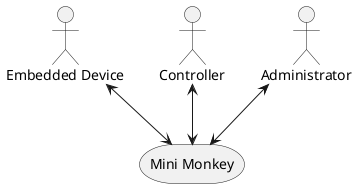 @startuml

"Embedded Device" as E
Controller as C
Administrator as A

storage "Mini Monkey" as B

E <--> B
C <--> B
A <--> B

@enduml

